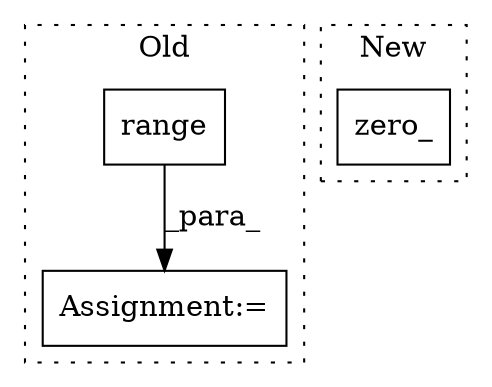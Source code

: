 digraph G {
subgraph cluster0 {
1 [label="range" a="32" s="603,626" l="6,1" shape="box"];
3 [label="Assignment:=" a="7" s="542,627" l="53,2" shape="box"];
label = "Old";
style="dotted";
}
subgraph cluster1 {
2 [label="zero_" a="32" s="1093" l="7" shape="box"];
label = "New";
style="dotted";
}
1 -> 3 [label="_para_"];
}